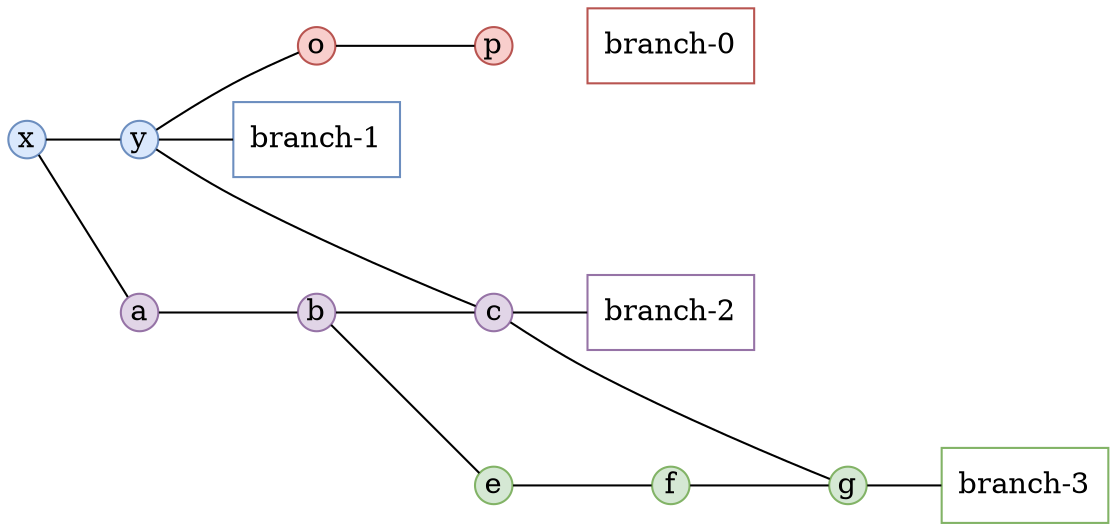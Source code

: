 digraph G {
    rankdir="LR";
    bgcolor="white"
    node[shape=circle; style=filled; fixedsize=true; width=0.25, fontcolor=black, label=""];
    edge[weight=2, arrowhead=none, color=black];

    node[group="gbox1", color="#b85450"; fillcolor="#f8cecc";];
    o [label="o"];
    p [label="p"];
    box1[shape=box; style=""; fixedsize=false; label="branch-0"];

    node[group="gbox2", color="#6c8ebf"; fillcolor="#dae8fc";];
    x [label="x"];
    y [label="y"];
    box2[shape=box; style=""; fixedsize=false; label="branch-1"];

    node[group="gbox3", color="#9673a6"; fillcolor="#e1d5e7";];
    a [label="a"];
    b [label="b"];
    c [label="c"];
    box3[shape=box; style=""; fixedsize=false; label="branch-2"];

    node[group="gbox4", color="#82b366"; fillcolor="#d5e8d4";];
    e [label="e"];
    f [label="f"];
    g [label="g"];
    box4[shape=box; style=""; fixedsize=false; label="branch-3"];

    x -> a
    a -> b
    x -> y
    b -> e
    e -> f
    y -> c
    b -> c
    y -> o
    c -> g
    f -> g
    o -> p
    p -> box1 [style=invis]
    y -> box2
    c -> box3
    g -> box4
}
